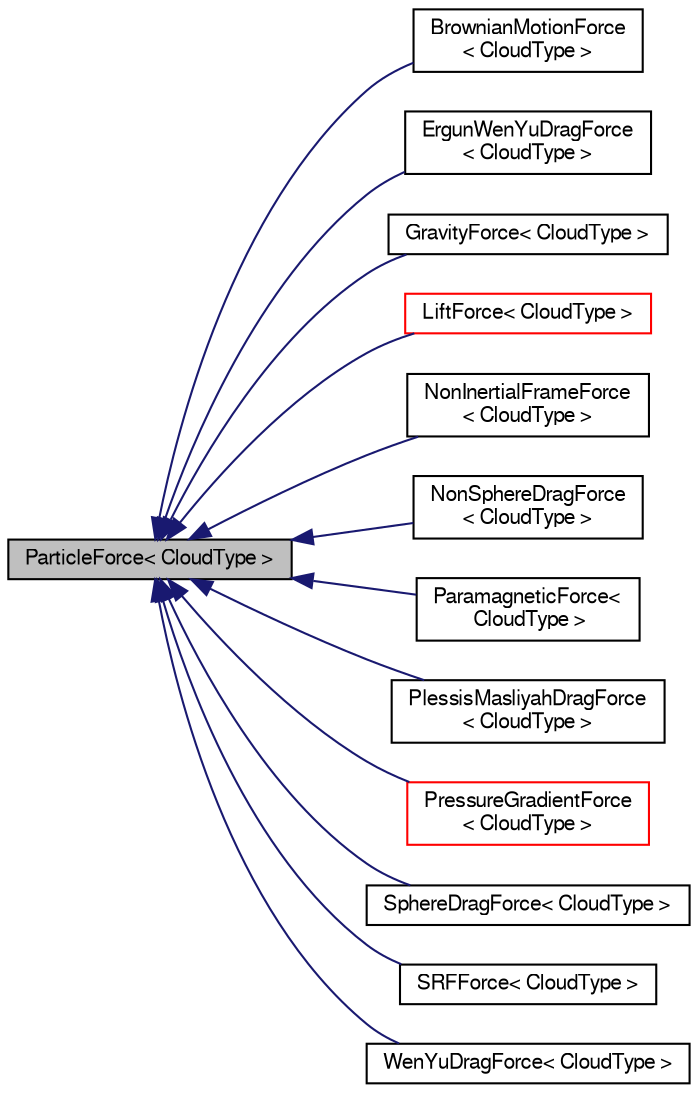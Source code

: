 digraph "ParticleForce&lt; CloudType &gt;"
{
  bgcolor="transparent";
  edge [fontname="FreeSans",fontsize="10",labelfontname="FreeSans",labelfontsize="10"];
  node [fontname="FreeSans",fontsize="10",shape=record];
  rankdir="LR";
  Node0 [label="ParticleForce\< CloudType \>",height=0.2,width=0.4,color="black", fillcolor="grey75", style="filled", fontcolor="black"];
  Node0 -> Node1 [dir="back",color="midnightblue",fontsize="10",style="solid",fontname="FreeSans"];
  Node1 [label="BrownianMotionForce\l\< CloudType \>",height=0.2,width=0.4,color="black",URL="$a24606.html",tooltip="Calculates particle Brownian motion force. "];
  Node0 -> Node2 [dir="back",color="midnightblue",fontsize="10",style="solid",fontname="FreeSans"];
  Node2 [label="ErgunWenYuDragForce\l\< CloudType \>",height=0.2,width=0.4,color="black",URL="$a24106.html",tooltip="Ergun-Wen-Yu drag model for solid spheres. "];
  Node0 -> Node3 [dir="back",color="midnightblue",fontsize="10",style="solid",fontname="FreeSans"];
  Node3 [label="GravityForce\< CloudType \>",height=0.2,width=0.4,color="black",URL="$a24130.html",tooltip="Calculates particle gravity force. "];
  Node0 -> Node4 [dir="back",color="midnightblue",fontsize="10",style="solid",fontname="FreeSans"];
  Node4 [label="LiftForce\< CloudType \>",height=0.2,width=0.4,color="red",URL="$a24134.html",tooltip="Base class for particle lift force models. "];
  Node0 -> Node7 [dir="back",color="midnightblue",fontsize="10",style="solid",fontname="FreeSans"];
  Node7 [label="NonInertialFrameForce\l\< CloudType \>",height=0.2,width=0.4,color="black",URL="$a24146.html",tooltip="Calculates particle non-inertial reference frame force. Variable names as from Landau and Lifshitz..."];
  Node0 -> Node8 [dir="back",color="midnightblue",fontsize="10",style="solid",fontname="FreeSans"];
  Node8 [label="NonSphereDragForce\l\< CloudType \>",height=0.2,width=0.4,color="black",URL="$a24110.html",tooltip="Drag model for non-spherical particles. "];
  Node0 -> Node9 [dir="back",color="midnightblue",fontsize="10",style="solid",fontname="FreeSans"];
  Node9 [label="ParamagneticForce\<\l CloudType \>",height=0.2,width=0.4,color="black",URL="$a24150.html",tooltip="Calculates particle paramagnetic (magnetic field) force. "];
  Node0 -> Node10 [dir="back",color="midnightblue",fontsize="10",style="solid",fontname="FreeSans"];
  Node10 [label="PlessisMasliyahDragForce\l\< CloudType \>",height=0.2,width=0.4,color="black",URL="$a24114.html",tooltip="PlessisMasliyahDragForce drag model for solid spheres. "];
  Node0 -> Node11 [dir="back",color="midnightblue",fontsize="10",style="solid",fontname="FreeSans"];
  Node11 [label="PressureGradientForce\l\< CloudType \>",height=0.2,width=0.4,color="red",URL="$a24158.html",tooltip="Calculates particle pressure gradient force. "];
  Node0 -> Node13 [dir="back",color="midnightblue",fontsize="10",style="solid",fontname="FreeSans"];
  Node13 [label="SphereDragForce\< CloudType \>",height=0.2,width=0.4,color="black",URL="$a24118.html",tooltip="Drag model based on assumption of solid spheres. "];
  Node0 -> Node14 [dir="back",color="midnightblue",fontsize="10",style="solid",fontname="FreeSans"];
  Node14 [label="SRFForce\< CloudType \>",height=0.2,width=0.4,color="black",URL="$a24162.html",tooltip="Calculates particle SRF reference frame force. "];
  Node0 -> Node15 [dir="back",color="midnightblue",fontsize="10",style="solid",fontname="FreeSans"];
  Node15 [label="WenYuDragForce\< CloudType \>",height=0.2,width=0.4,color="black",URL="$a24122.html",tooltip="Wen-Yu drag model for solid spheres. "];
}
